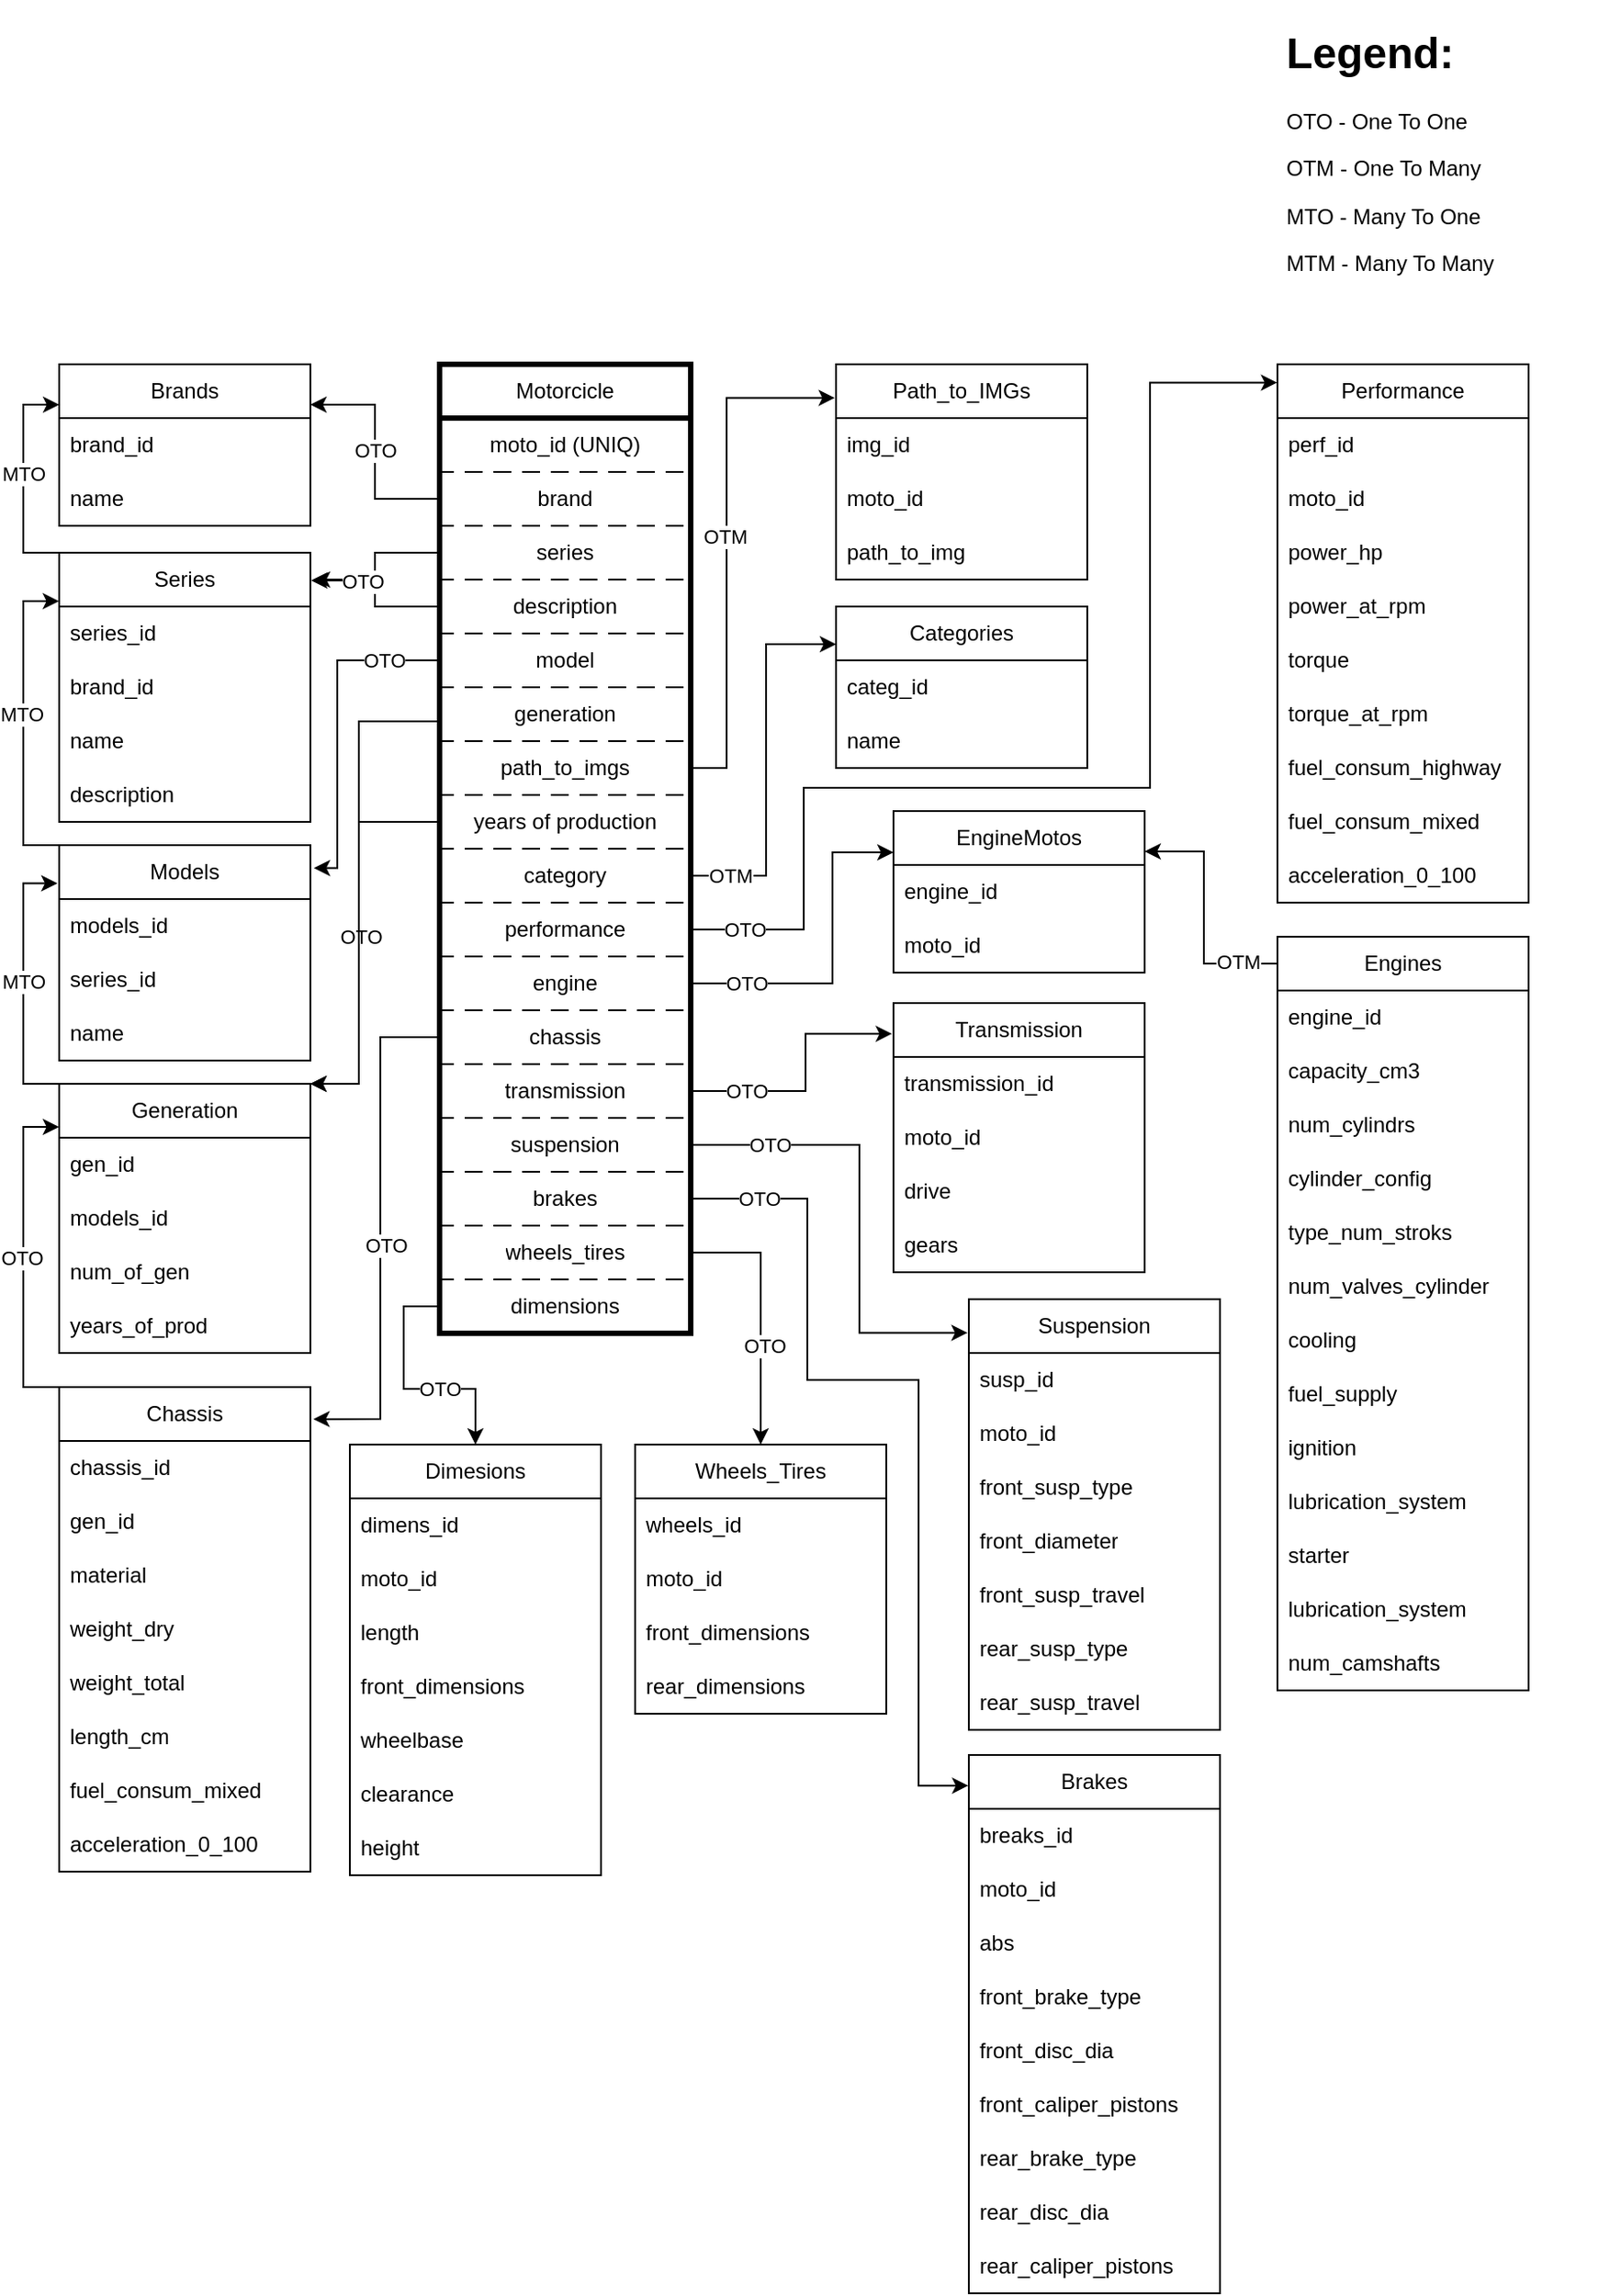 <mxfile version="20.8.16" type="device"><diagram name="Сторінка-1" id="stK1T8S-Yi8c0nFem9SY"><mxGraphModel dx="1768" dy="1429" grid="0" gridSize="10" guides="1" tooltips="1" connect="1" arrows="1" fold="1" page="0" pageScale="1" pageWidth="827" pageHeight="1169" math="0" shadow="0"><root><mxCell id="0"/><mxCell id="1" parent="0"/><mxCell id="Y1m1cYYluBP9jgXMrcEc-1" value="Motorcicle" style="swimlane;fontStyle=0;childLayout=stackLayout;horizontal=1;startSize=30;horizontalStack=0;resizeParent=1;resizeParentMax=0;resizeLast=0;collapsible=1;marginBottom=0;whiteSpace=wrap;html=1;shadow=0;labelBorderColor=none;fillColor=none;strokeWidth=3;" parent="1" vertex="1"><mxGeometry x="130" y="50" width="140" height="540" as="geometry"/></mxCell><mxCell id="Y1m1cYYluBP9jgXMrcEc-2" value="moto_id (UNIQ)" style="text;strokeColor=default;fillColor=none;align=center;verticalAlign=middle;spacingLeft=4;spacingRight=4;overflow=hidden;points=[[0,0.5],[1,0.5]];portConstraint=eastwest;rotatable=0;whiteSpace=wrap;html=1;labelBackgroundColor=none;labelBorderColor=none;dashed=1;dashPattern=8 8;" parent="Y1m1cYYluBP9jgXMrcEc-1" vertex="1"><mxGeometry y="30" width="140" height="30" as="geometry"/></mxCell><mxCell id="Y1m1cYYluBP9jgXMrcEc-3" value="brand" style="text;strokeColor=default;fillColor=none;align=center;verticalAlign=middle;spacingLeft=4;spacingRight=4;overflow=hidden;points=[[0,0.5],[1,0.5]];portConstraint=eastwest;rotatable=0;whiteSpace=wrap;html=1;labelBackgroundColor=none;labelBorderColor=none;dashed=1;dashPattern=8 8;" parent="Y1m1cYYluBP9jgXMrcEc-1" vertex="1"><mxGeometry y="60" width="140" height="30" as="geometry"/></mxCell><mxCell id="9L5Y6n7V4uIpA0bq1bcu-9" value="series" style="text;strokeColor=default;fillColor=none;align=center;verticalAlign=middle;spacingLeft=4;spacingRight=4;overflow=hidden;points=[[0,0.5],[1,0.5]];portConstraint=eastwest;rotatable=0;whiteSpace=wrap;html=1;labelBackgroundColor=none;labelBorderColor=none;dashed=1;dashPattern=8 8;" vertex="1" parent="Y1m1cYYluBP9jgXMrcEc-1"><mxGeometry y="90" width="140" height="30" as="geometry"/></mxCell><mxCell id="9L5Y6n7V4uIpA0bq1bcu-1" value="description" style="text;strokeColor=default;fillColor=none;align=center;verticalAlign=middle;spacingLeft=4;spacingRight=4;overflow=hidden;points=[[0,0.5],[1,0.5]];portConstraint=eastwest;rotatable=0;whiteSpace=wrap;html=1;labelBackgroundColor=none;labelBorderColor=none;dashed=1;dashPattern=8 8;" vertex="1" parent="Y1m1cYYluBP9jgXMrcEc-1"><mxGeometry y="120" width="140" height="30" as="geometry"/></mxCell><mxCell id="Y1m1cYYluBP9jgXMrcEc-8" value="model" style="text;strokeColor=default;fillColor=none;align=center;verticalAlign=middle;spacingLeft=4;spacingRight=4;overflow=hidden;points=[[0,0.5],[1,0.5]];portConstraint=eastwest;rotatable=0;whiteSpace=wrap;html=1;labelBackgroundColor=none;labelBorderColor=none;dashed=1;dashPattern=8 8;" parent="Y1m1cYYluBP9jgXMrcEc-1" vertex="1"><mxGeometry y="150" width="140" height="30" as="geometry"/></mxCell><mxCell id="Y1m1cYYluBP9jgXMrcEc-4" value="generation" style="text;strokeColor=default;fillColor=none;align=center;verticalAlign=middle;spacingLeft=4;spacingRight=4;overflow=hidden;points=[[0,0.5],[1,0.5]];portConstraint=eastwest;rotatable=0;whiteSpace=wrap;html=1;labelBackgroundColor=none;labelBorderColor=none;dashed=1;dashPattern=8 8;" parent="Y1m1cYYluBP9jgXMrcEc-1" vertex="1"><mxGeometry y="180" width="140" height="30" as="geometry"/></mxCell><mxCell id="9L5Y6n7V4uIpA0bq1bcu-8" value="path_to_imgs" style="text;strokeColor=default;fillColor=none;align=center;verticalAlign=middle;spacingLeft=4;spacingRight=4;overflow=hidden;points=[[0,0.5],[1,0.5]];portConstraint=eastwest;rotatable=0;whiteSpace=wrap;html=1;labelBackgroundColor=none;labelBorderColor=none;dashed=1;dashPattern=8 8;" vertex="1" parent="Y1m1cYYluBP9jgXMrcEc-1"><mxGeometry y="210" width="140" height="30" as="geometry"/></mxCell><mxCell id="Y1m1cYYluBP9jgXMrcEc-6" value="years of production" style="text;strokeColor=default;fillColor=none;align=center;verticalAlign=middle;spacingLeft=4;spacingRight=4;overflow=hidden;points=[[0,0.5],[1,0.5]];portConstraint=eastwest;rotatable=0;whiteSpace=wrap;html=1;labelBackgroundColor=none;labelBorderColor=none;dashed=1;dashPattern=8 8;" parent="Y1m1cYYluBP9jgXMrcEc-1" vertex="1"><mxGeometry y="240" width="140" height="30" as="geometry"/></mxCell><mxCell id="Y1m1cYYluBP9jgXMrcEc-7" value="category" style="text;strokeColor=default;fillColor=none;align=center;verticalAlign=middle;spacingLeft=4;spacingRight=4;overflow=hidden;points=[[0,0.5],[1,0.5]];portConstraint=eastwest;rotatable=0;whiteSpace=wrap;html=1;labelBackgroundColor=none;labelBorderColor=none;dashed=1;dashPattern=8 8;" parent="Y1m1cYYluBP9jgXMrcEc-1" vertex="1"><mxGeometry y="270" width="140" height="30" as="geometry"/></mxCell><mxCell id="9L5Y6n7V4uIpA0bq1bcu-6" value="performance" style="text;strokeColor=default;fillColor=none;align=center;verticalAlign=middle;spacingLeft=4;spacingRight=4;overflow=hidden;points=[[0,0.5],[1,0.5]];portConstraint=eastwest;rotatable=0;whiteSpace=wrap;html=1;labelBackgroundColor=none;labelBorderColor=none;dashed=1;dashPattern=8 8;" vertex="1" parent="Y1m1cYYluBP9jgXMrcEc-1"><mxGeometry y="300" width="140" height="30" as="geometry"/></mxCell><mxCell id="9L5Y6n7V4uIpA0bq1bcu-7" value="engine" style="text;strokeColor=default;fillColor=none;align=center;verticalAlign=middle;spacingLeft=4;spacingRight=4;overflow=hidden;points=[[0,0.5],[1,0.5]];portConstraint=eastwest;rotatable=0;whiteSpace=wrap;html=1;labelBackgroundColor=none;labelBorderColor=none;dashed=1;dashPattern=8 8;" vertex="1" parent="Y1m1cYYluBP9jgXMrcEc-1"><mxGeometry y="330" width="140" height="30" as="geometry"/></mxCell><mxCell id="9L5Y6n7V4uIpA0bq1bcu-5" value="chassis" style="text;strokeColor=default;fillColor=none;align=center;verticalAlign=middle;spacingLeft=4;spacingRight=4;overflow=hidden;points=[[0,0.5],[1,0.5]];portConstraint=eastwest;rotatable=0;whiteSpace=wrap;html=1;labelBackgroundColor=none;labelBorderColor=none;dashed=1;dashPattern=8 8;" vertex="1" parent="Y1m1cYYluBP9jgXMrcEc-1"><mxGeometry y="360" width="140" height="30" as="geometry"/></mxCell><mxCell id="9L5Y6n7V4uIpA0bq1bcu-4" value="transmission" style="text;strokeColor=default;fillColor=none;align=center;verticalAlign=middle;spacingLeft=4;spacingRight=4;overflow=hidden;points=[[0,0.5],[1,0.5]];portConstraint=eastwest;rotatable=0;whiteSpace=wrap;html=1;labelBackgroundColor=none;labelBorderColor=none;dashed=1;dashPattern=8 8;" vertex="1" parent="Y1m1cYYluBP9jgXMrcEc-1"><mxGeometry y="390" width="140" height="30" as="geometry"/></mxCell><mxCell id="9L5Y6n7V4uIpA0bq1bcu-10" value="suspension" style="text;strokeColor=default;fillColor=none;align=center;verticalAlign=middle;spacingLeft=4;spacingRight=4;overflow=hidden;points=[[0,0.5],[1,0.5]];portConstraint=eastwest;rotatable=0;whiteSpace=wrap;html=1;labelBackgroundColor=none;labelBorderColor=none;dashed=1;dashPattern=8 8;" vertex="1" parent="Y1m1cYYluBP9jgXMrcEc-1"><mxGeometry y="420" width="140" height="30" as="geometry"/></mxCell><mxCell id="9L5Y6n7V4uIpA0bq1bcu-2" value="brakes" style="text;strokeColor=default;fillColor=none;align=center;verticalAlign=middle;spacingLeft=4;spacingRight=4;overflow=hidden;points=[[0,0.5],[1,0.5]];portConstraint=eastwest;rotatable=0;whiteSpace=wrap;html=1;labelBackgroundColor=none;labelBorderColor=none;dashed=1;dashPattern=8 8;" vertex="1" parent="Y1m1cYYluBP9jgXMrcEc-1"><mxGeometry y="450" width="140" height="30" as="geometry"/></mxCell><mxCell id="9L5Y6n7V4uIpA0bq1bcu-3" value="wheels_tires" style="text;strokeColor=default;fillColor=none;align=center;verticalAlign=middle;spacingLeft=4;spacingRight=4;overflow=hidden;points=[[0,0.5],[1,0.5]];portConstraint=eastwest;rotatable=0;whiteSpace=wrap;html=1;labelBackgroundColor=none;labelBorderColor=none;dashed=1;dashPattern=8 8;" vertex="1" parent="Y1m1cYYluBP9jgXMrcEc-1"><mxGeometry y="480" width="140" height="30" as="geometry"/></mxCell><mxCell id="9L5Y6n7V4uIpA0bq1bcu-12" value="dimensions" style="text;strokeColor=default;fillColor=none;align=center;verticalAlign=middle;spacingLeft=4;spacingRight=4;overflow=hidden;points=[[0,0.5],[1,0.5]];portConstraint=eastwest;rotatable=0;whiteSpace=wrap;html=1;labelBackgroundColor=none;labelBorderColor=none;dashed=1;dashPattern=8 8;" vertex="1" parent="Y1m1cYYluBP9jgXMrcEc-1"><mxGeometry y="510" width="140" height="30" as="geometry"/></mxCell><mxCell id="9L5Y6n7V4uIpA0bq1bcu-13" value="Brands" style="swimlane;fontStyle=0;childLayout=stackLayout;horizontal=1;startSize=30;horizontalStack=0;resizeParent=1;resizeParentMax=0;resizeLast=0;collapsible=1;marginBottom=0;whiteSpace=wrap;html=1;shadow=0;labelBorderColor=none;fillColor=none;" vertex="1" parent="1"><mxGeometry x="-82" y="50" width="140" height="90" as="geometry"/></mxCell><mxCell id="9L5Y6n7V4uIpA0bq1bcu-14" value="brand_id" style="text;strokeColor=none;fillColor=none;align=left;verticalAlign=middle;spacingLeft=4;spacingRight=4;overflow=hidden;points=[[0,0.5],[1,0.5]];portConstraint=eastwest;rotatable=0;whiteSpace=wrap;html=1;" vertex="1" parent="9L5Y6n7V4uIpA0bq1bcu-13"><mxGeometry y="30" width="140" height="30" as="geometry"/></mxCell><mxCell id="9L5Y6n7V4uIpA0bq1bcu-15" value="name" style="text;strokeColor=none;fillColor=none;align=left;verticalAlign=middle;spacingLeft=4;spacingRight=4;overflow=hidden;points=[[0,0.5],[1,0.5]];portConstraint=eastwest;rotatable=0;whiteSpace=wrap;html=1;" vertex="1" parent="9L5Y6n7V4uIpA0bq1bcu-13"><mxGeometry y="60" width="140" height="30" as="geometry"/></mxCell><mxCell id="9L5Y6n7V4uIpA0bq1bcu-57" style="edgeStyle=orthogonalEdgeStyle;rounded=0;orthogonalLoop=1;jettySize=auto;html=1;entryX=0;entryY=0.25;entryDx=0;entryDy=0;exitX=0;exitY=0;exitDx=0;exitDy=0;" edge="1" parent="1" source="9L5Y6n7V4uIpA0bq1bcu-18" target="9L5Y6n7V4uIpA0bq1bcu-13"><mxGeometry relative="1" as="geometry"><Array as="points"><mxPoint x="-102" y="155"/><mxPoint x="-102" y="73"/></Array></mxGeometry></mxCell><mxCell id="9L5Y6n7V4uIpA0bq1bcu-122" value="MTO" style="edgeLabel;html=1;align=center;verticalAlign=middle;resizable=0;points=[];" vertex="1" connectable="0" parent="9L5Y6n7V4uIpA0bq1bcu-57"><mxGeometry x="-0.173" relative="1" as="geometry"><mxPoint y="-14" as="offset"/></mxGeometry></mxCell><mxCell id="9L5Y6n7V4uIpA0bq1bcu-18" value="Series" style="swimlane;fontStyle=0;childLayout=stackLayout;horizontal=1;startSize=30;horizontalStack=0;resizeParent=1;resizeParentMax=0;resizeLast=0;collapsible=1;marginBottom=0;whiteSpace=wrap;html=1;shadow=0;labelBorderColor=none;fillColor=none;" vertex="1" parent="1"><mxGeometry x="-82" y="155" width="140" height="150" as="geometry"/></mxCell><mxCell id="9L5Y6n7V4uIpA0bq1bcu-19" value="series_id" style="text;strokeColor=none;fillColor=none;align=left;verticalAlign=middle;spacingLeft=4;spacingRight=4;overflow=hidden;points=[[0,0.5],[1,0.5]];portConstraint=eastwest;rotatable=0;whiteSpace=wrap;html=1;" vertex="1" parent="9L5Y6n7V4uIpA0bq1bcu-18"><mxGeometry y="30" width="140" height="30" as="geometry"/></mxCell><mxCell id="9L5Y6n7V4uIpA0bq1bcu-21" value="brand_id" style="text;strokeColor=none;fillColor=none;align=left;verticalAlign=middle;spacingLeft=4;spacingRight=4;overflow=hidden;points=[[0,0.5],[1,0.5]];portConstraint=eastwest;rotatable=0;whiteSpace=wrap;html=1;" vertex="1" parent="9L5Y6n7V4uIpA0bq1bcu-18"><mxGeometry y="60" width="140" height="30" as="geometry"/></mxCell><mxCell id="9L5Y6n7V4uIpA0bq1bcu-20" value="name" style="text;strokeColor=none;fillColor=none;align=left;verticalAlign=middle;spacingLeft=4;spacingRight=4;overflow=hidden;points=[[0,0.5],[1,0.5]];portConstraint=eastwest;rotatable=0;whiteSpace=wrap;html=1;" vertex="1" parent="9L5Y6n7V4uIpA0bq1bcu-18"><mxGeometry y="90" width="140" height="30" as="geometry"/></mxCell><mxCell id="9L5Y6n7V4uIpA0bq1bcu-64" value="description" style="text;strokeColor=none;fillColor=none;align=left;verticalAlign=middle;spacingLeft=4;spacingRight=4;overflow=hidden;points=[[0,0.5],[1,0.5]];portConstraint=eastwest;rotatable=0;whiteSpace=wrap;html=1;" vertex="1" parent="9L5Y6n7V4uIpA0bq1bcu-18"><mxGeometry y="120" width="140" height="30" as="geometry"/></mxCell><mxCell id="9L5Y6n7V4uIpA0bq1bcu-59" style="edgeStyle=orthogonalEdgeStyle;rounded=0;orthogonalLoop=1;jettySize=auto;html=1;entryX=-0.001;entryY=0.18;entryDx=0;entryDy=0;entryPerimeter=0;" edge="1" parent="1" target="9L5Y6n7V4uIpA0bq1bcu-18"><mxGeometry relative="1" as="geometry"><mxPoint x="-82" y="318" as="sourcePoint"/><Array as="points"><mxPoint x="-102" y="318"/><mxPoint x="-102" y="182"/></Array></mxGeometry></mxCell><mxCell id="9L5Y6n7V4uIpA0bq1bcu-123" value="MTO" style="edgeLabel;html=1;align=center;verticalAlign=middle;resizable=0;points=[];" vertex="1" connectable="0" parent="9L5Y6n7V4uIpA0bq1bcu-59"><mxGeometry x="0.245" relative="1" as="geometry"><mxPoint x="-1" y="16" as="offset"/></mxGeometry></mxCell><mxCell id="9L5Y6n7V4uIpA0bq1bcu-22" value="Models" style="swimlane;fontStyle=0;childLayout=stackLayout;horizontal=1;startSize=30;horizontalStack=0;resizeParent=1;resizeParentMax=0;resizeLast=0;collapsible=1;marginBottom=0;whiteSpace=wrap;html=1;shadow=0;labelBorderColor=none;fillColor=none;" vertex="1" parent="1"><mxGeometry x="-82" y="318" width="140" height="120" as="geometry"/></mxCell><mxCell id="9L5Y6n7V4uIpA0bq1bcu-23" value="models_id" style="text;strokeColor=none;fillColor=none;align=left;verticalAlign=middle;spacingLeft=4;spacingRight=4;overflow=hidden;points=[[0,0.5],[1,0.5]];portConstraint=eastwest;rotatable=0;whiteSpace=wrap;html=1;" vertex="1" parent="9L5Y6n7V4uIpA0bq1bcu-22"><mxGeometry y="30" width="140" height="30" as="geometry"/></mxCell><mxCell id="9L5Y6n7V4uIpA0bq1bcu-24" value="series_id" style="text;strokeColor=none;fillColor=none;align=left;verticalAlign=middle;spacingLeft=4;spacingRight=4;overflow=hidden;points=[[0,0.5],[1,0.5]];portConstraint=eastwest;rotatable=0;whiteSpace=wrap;html=1;" vertex="1" parent="9L5Y6n7V4uIpA0bq1bcu-22"><mxGeometry y="60" width="140" height="30" as="geometry"/></mxCell><mxCell id="9L5Y6n7V4uIpA0bq1bcu-25" value="name" style="text;strokeColor=none;fillColor=none;align=left;verticalAlign=middle;spacingLeft=4;spacingRight=4;overflow=hidden;points=[[0,0.5],[1,0.5]];portConstraint=eastwest;rotatable=0;whiteSpace=wrap;html=1;" vertex="1" parent="9L5Y6n7V4uIpA0bq1bcu-22"><mxGeometry y="90" width="140" height="30" as="geometry"/></mxCell><mxCell id="9L5Y6n7V4uIpA0bq1bcu-60" style="edgeStyle=orthogonalEdgeStyle;rounded=0;orthogonalLoop=1;jettySize=auto;html=1;entryX=-0.007;entryY=0.177;entryDx=0;entryDy=0;entryPerimeter=0;exitX=0;exitY=0;exitDx=0;exitDy=0;" edge="1" parent="1" source="9L5Y6n7V4uIpA0bq1bcu-28" target="9L5Y6n7V4uIpA0bq1bcu-22"><mxGeometry relative="1" as="geometry"><Array as="points"><mxPoint x="-102" y="451"/><mxPoint x="-102" y="339"/></Array></mxGeometry></mxCell><mxCell id="9L5Y6n7V4uIpA0bq1bcu-124" value="MTO" style="edgeLabel;html=1;align=center;verticalAlign=middle;resizable=0;points=[];" vertex="1" connectable="0" parent="9L5Y6n7V4uIpA0bq1bcu-60"><mxGeometry x="0.023" relative="1" as="geometry"><mxPoint as="offset"/></mxGeometry></mxCell><mxCell id="9L5Y6n7V4uIpA0bq1bcu-28" value="Generation" style="swimlane;fontStyle=0;childLayout=stackLayout;horizontal=1;startSize=30;horizontalStack=0;resizeParent=1;resizeParentMax=0;resizeLast=0;collapsible=1;marginBottom=0;whiteSpace=wrap;html=1;shadow=0;labelBorderColor=none;fillColor=none;" vertex="1" parent="1"><mxGeometry x="-82" y="451" width="140" height="150" as="geometry"/></mxCell><mxCell id="9L5Y6n7V4uIpA0bq1bcu-30" value="gen_id" style="text;strokeColor=none;fillColor=none;align=left;verticalAlign=middle;spacingLeft=4;spacingRight=4;overflow=hidden;points=[[0,0.5],[1,0.5]];portConstraint=eastwest;rotatable=0;whiteSpace=wrap;html=1;" vertex="1" parent="9L5Y6n7V4uIpA0bq1bcu-28"><mxGeometry y="30" width="140" height="30" as="geometry"/></mxCell><mxCell id="9L5Y6n7V4uIpA0bq1bcu-29" value="models_id" style="text;strokeColor=none;fillColor=none;align=left;verticalAlign=middle;spacingLeft=4;spacingRight=4;overflow=hidden;points=[[0,0.5],[1,0.5]];portConstraint=eastwest;rotatable=0;whiteSpace=wrap;html=1;" vertex="1" parent="9L5Y6n7V4uIpA0bq1bcu-28"><mxGeometry y="60" width="140" height="30" as="geometry"/></mxCell><mxCell id="9L5Y6n7V4uIpA0bq1bcu-31" value="num_of_gen" style="text;strokeColor=none;fillColor=none;align=left;verticalAlign=middle;spacingLeft=4;spacingRight=4;overflow=hidden;points=[[0,0.5],[1,0.5]];portConstraint=eastwest;rotatable=0;whiteSpace=wrap;html=1;" vertex="1" parent="9L5Y6n7V4uIpA0bq1bcu-28"><mxGeometry y="90" width="140" height="30" as="geometry"/></mxCell><mxCell id="9L5Y6n7V4uIpA0bq1bcu-181" value="years_of_prod" style="text;strokeColor=none;fillColor=none;align=left;verticalAlign=middle;spacingLeft=4;spacingRight=4;overflow=hidden;points=[[0,0.5],[1,0.5]];portConstraint=eastwest;rotatable=0;whiteSpace=wrap;html=1;labelBackgroundColor=none;labelBorderColor=none;dashed=1;dashPattern=8 8;" vertex="1" parent="9L5Y6n7V4uIpA0bq1bcu-28"><mxGeometry y="120" width="140" height="30" as="geometry"/></mxCell><mxCell id="9L5Y6n7V4uIpA0bq1bcu-32" value="Path_to_IMGs" style="swimlane;fontStyle=0;childLayout=stackLayout;horizontal=1;startSize=30;horizontalStack=0;resizeParent=1;resizeParentMax=0;resizeLast=0;collapsible=1;marginBottom=0;whiteSpace=wrap;html=1;shadow=0;labelBorderColor=none;fillColor=none;" vertex="1" parent="1"><mxGeometry x="351" y="50" width="140" height="120" as="geometry"/></mxCell><mxCell id="9L5Y6n7V4uIpA0bq1bcu-33" value="img_id" style="text;strokeColor=none;fillColor=none;align=left;verticalAlign=middle;spacingLeft=4;spacingRight=4;overflow=hidden;points=[[0,0.5],[1,0.5]];portConstraint=eastwest;rotatable=0;whiteSpace=wrap;html=1;" vertex="1" parent="9L5Y6n7V4uIpA0bq1bcu-32"><mxGeometry y="30" width="140" height="30" as="geometry"/></mxCell><mxCell id="9L5Y6n7V4uIpA0bq1bcu-34" value="moto_id" style="text;strokeColor=none;fillColor=none;align=left;verticalAlign=middle;spacingLeft=4;spacingRight=4;overflow=hidden;points=[[0,0.5],[1,0.5]];portConstraint=eastwest;rotatable=0;whiteSpace=wrap;html=1;" vertex="1" parent="9L5Y6n7V4uIpA0bq1bcu-32"><mxGeometry y="60" width="140" height="30" as="geometry"/></mxCell><mxCell id="9L5Y6n7V4uIpA0bq1bcu-35" value="path_to_img" style="text;strokeColor=none;fillColor=none;align=left;verticalAlign=middle;spacingLeft=4;spacingRight=4;overflow=hidden;points=[[0,0.5],[1,0.5]];portConstraint=eastwest;rotatable=0;whiteSpace=wrap;html=1;" vertex="1" parent="9L5Y6n7V4uIpA0bq1bcu-32"><mxGeometry y="90" width="140" height="30" as="geometry"/></mxCell><mxCell id="9L5Y6n7V4uIpA0bq1bcu-40" value="Categories" style="swimlane;fontStyle=0;childLayout=stackLayout;horizontal=1;startSize=30;horizontalStack=0;resizeParent=1;resizeParentMax=0;resizeLast=0;collapsible=1;marginBottom=0;whiteSpace=wrap;html=1;shadow=0;labelBorderColor=none;fillColor=none;" vertex="1" parent="1"><mxGeometry x="351" y="185" width="140" height="90" as="geometry"/></mxCell><mxCell id="9L5Y6n7V4uIpA0bq1bcu-41" value="categ_id" style="text;strokeColor=none;fillColor=none;align=left;verticalAlign=middle;spacingLeft=4;spacingRight=4;overflow=hidden;points=[[0,0.5],[1,0.5]];portConstraint=eastwest;rotatable=0;whiteSpace=wrap;html=1;" vertex="1" parent="9L5Y6n7V4uIpA0bq1bcu-40"><mxGeometry y="30" width="140" height="30" as="geometry"/></mxCell><mxCell id="9L5Y6n7V4uIpA0bq1bcu-42" value="name" style="text;strokeColor=none;fillColor=none;align=left;verticalAlign=middle;spacingLeft=4;spacingRight=4;overflow=hidden;points=[[0,0.5],[1,0.5]];portConstraint=eastwest;rotatable=0;whiteSpace=wrap;html=1;" vertex="1" parent="9L5Y6n7V4uIpA0bq1bcu-40"><mxGeometry y="60" width="140" height="30" as="geometry"/></mxCell><mxCell id="9L5Y6n7V4uIpA0bq1bcu-44" value="Performance" style="swimlane;fontStyle=0;childLayout=stackLayout;horizontal=1;startSize=30;horizontalStack=0;resizeParent=1;resizeParentMax=0;resizeLast=0;collapsible=1;marginBottom=0;whiteSpace=wrap;html=1;shadow=0;labelBorderColor=none;fillColor=none;" vertex="1" parent="1"><mxGeometry x="597" y="50" width="140" height="300" as="geometry"/></mxCell><mxCell id="9L5Y6n7V4uIpA0bq1bcu-108" value="perf_id" style="text;strokeColor=none;fillColor=none;align=left;verticalAlign=middle;spacingLeft=4;spacingRight=4;overflow=hidden;points=[[0,0.5],[1,0.5]];portConstraint=eastwest;rotatable=0;whiteSpace=wrap;html=1;" vertex="1" parent="9L5Y6n7V4uIpA0bq1bcu-44"><mxGeometry y="30" width="140" height="30" as="geometry"/></mxCell><mxCell id="9L5Y6n7V4uIpA0bq1bcu-45" value="moto_id" style="text;strokeColor=none;fillColor=none;align=left;verticalAlign=middle;spacingLeft=4;spacingRight=4;overflow=hidden;points=[[0,0.5],[1,0.5]];portConstraint=eastwest;rotatable=0;whiteSpace=wrap;html=1;" vertex="1" parent="9L5Y6n7V4uIpA0bq1bcu-44"><mxGeometry y="60" width="140" height="30" as="geometry"/></mxCell><mxCell id="9L5Y6n7V4uIpA0bq1bcu-46" value="power_hp" style="text;strokeColor=none;fillColor=none;align=left;verticalAlign=middle;spacingLeft=4;spacingRight=4;overflow=hidden;points=[[0,0.5],[1,0.5]];portConstraint=eastwest;rotatable=0;whiteSpace=wrap;html=1;" vertex="1" parent="9L5Y6n7V4uIpA0bq1bcu-44"><mxGeometry y="90" width="140" height="30" as="geometry"/></mxCell><mxCell id="9L5Y6n7V4uIpA0bq1bcu-47" value="power_at_rpm" style="text;strokeColor=none;fillColor=none;align=left;verticalAlign=middle;spacingLeft=4;spacingRight=4;overflow=hidden;points=[[0,0.5],[1,0.5]];portConstraint=eastwest;rotatable=0;whiteSpace=wrap;html=1;" vertex="1" parent="9L5Y6n7V4uIpA0bq1bcu-44"><mxGeometry y="120" width="140" height="30" as="geometry"/></mxCell><mxCell id="9L5Y6n7V4uIpA0bq1bcu-49" value="torque" style="text;strokeColor=none;fillColor=none;align=left;verticalAlign=middle;spacingLeft=4;spacingRight=4;overflow=hidden;points=[[0,0.5],[1,0.5]];portConstraint=eastwest;rotatable=0;whiteSpace=wrap;html=1;" vertex="1" parent="9L5Y6n7V4uIpA0bq1bcu-44"><mxGeometry y="150" width="140" height="30" as="geometry"/></mxCell><mxCell id="9L5Y6n7V4uIpA0bq1bcu-50" value="torque_at_rpm" style="text;strokeColor=none;fillColor=none;align=left;verticalAlign=middle;spacingLeft=4;spacingRight=4;overflow=hidden;points=[[0,0.5],[1,0.5]];portConstraint=eastwest;rotatable=0;whiteSpace=wrap;html=1;" vertex="1" parent="9L5Y6n7V4uIpA0bq1bcu-44"><mxGeometry y="180" width="140" height="30" as="geometry"/></mxCell><mxCell id="9L5Y6n7V4uIpA0bq1bcu-51" value="fuel_consum_highway" style="text;strokeColor=none;fillColor=none;align=left;verticalAlign=middle;spacingLeft=4;spacingRight=4;overflow=hidden;points=[[0,0.5],[1,0.5]];portConstraint=eastwest;rotatable=0;whiteSpace=wrap;html=1;" vertex="1" parent="9L5Y6n7V4uIpA0bq1bcu-44"><mxGeometry y="210" width="140" height="30" as="geometry"/></mxCell><mxCell id="9L5Y6n7V4uIpA0bq1bcu-52" value="fuel_consum_mixed" style="text;strokeColor=none;fillColor=none;align=left;verticalAlign=middle;spacingLeft=4;spacingRight=4;overflow=hidden;points=[[0,0.5],[1,0.5]];portConstraint=eastwest;rotatable=0;whiteSpace=wrap;html=1;" vertex="1" parent="9L5Y6n7V4uIpA0bq1bcu-44"><mxGeometry y="240" width="140" height="30" as="geometry"/></mxCell><mxCell id="9L5Y6n7V4uIpA0bq1bcu-54" value="acceleration_0_100" style="text;strokeColor=none;fillColor=none;align=left;verticalAlign=middle;spacingLeft=4;spacingRight=4;overflow=hidden;points=[[0,0.5],[1,0.5]];portConstraint=eastwest;rotatable=0;whiteSpace=wrap;html=1;" vertex="1" parent="9L5Y6n7V4uIpA0bq1bcu-44"><mxGeometry y="270" width="140" height="30" as="geometry"/></mxCell><mxCell id="9L5Y6n7V4uIpA0bq1bcu-114" style="edgeStyle=orthogonalEdgeStyle;rounded=0;orthogonalLoop=1;jettySize=auto;html=1;entryX=1;entryY=0.25;entryDx=0;entryDy=0;" edge="1" parent="1" source="9L5Y6n7V4uIpA0bq1bcu-65" target="9L5Y6n7V4uIpA0bq1bcu-109"><mxGeometry relative="1" as="geometry"><Array as="points"><mxPoint x="556" y="384"/><mxPoint x="556" y="322"/></Array></mxGeometry></mxCell><mxCell id="9L5Y6n7V4uIpA0bq1bcu-115" value="OTM" style="edgeLabel;html=1;align=center;verticalAlign=middle;resizable=0;points=[];" vertex="1" connectable="0" parent="9L5Y6n7V4uIpA0bq1bcu-114"><mxGeometry x="0.188" y="3" relative="1" as="geometry"><mxPoint x="22" y="39" as="offset"/></mxGeometry></mxCell><mxCell id="9L5Y6n7V4uIpA0bq1bcu-65" value="Engines" style="swimlane;fontStyle=0;childLayout=stackLayout;horizontal=1;startSize=30;horizontalStack=0;resizeParent=1;resizeParentMax=0;resizeLast=0;collapsible=1;marginBottom=0;whiteSpace=wrap;html=1;shadow=0;labelBorderColor=none;fillColor=none;" vertex="1" parent="1"><mxGeometry x="597" y="369" width="140" height="420" as="geometry"/></mxCell><mxCell id="9L5Y6n7V4uIpA0bq1bcu-67" value="engine_id" style="text;strokeColor=none;fillColor=none;align=left;verticalAlign=middle;spacingLeft=4;spacingRight=4;overflow=hidden;points=[[0,0.5],[1,0.5]];portConstraint=eastwest;rotatable=0;whiteSpace=wrap;html=1;" vertex="1" parent="9L5Y6n7V4uIpA0bq1bcu-65"><mxGeometry y="30" width="140" height="30" as="geometry"/></mxCell><mxCell id="9L5Y6n7V4uIpA0bq1bcu-68" value="capacity_cm3" style="text;strokeColor=none;fillColor=none;align=left;verticalAlign=middle;spacingLeft=4;spacingRight=4;overflow=hidden;points=[[0,0.5],[1,0.5]];portConstraint=eastwest;rotatable=0;whiteSpace=wrap;html=1;" vertex="1" parent="9L5Y6n7V4uIpA0bq1bcu-65"><mxGeometry y="60" width="140" height="30" as="geometry"/></mxCell><mxCell id="9L5Y6n7V4uIpA0bq1bcu-69" value="num_cylindrs" style="text;strokeColor=none;fillColor=none;align=left;verticalAlign=middle;spacingLeft=4;spacingRight=4;overflow=hidden;points=[[0,0.5],[1,0.5]];portConstraint=eastwest;rotatable=0;whiteSpace=wrap;html=1;" vertex="1" parent="9L5Y6n7V4uIpA0bq1bcu-65"><mxGeometry y="90" width="140" height="30" as="geometry"/></mxCell><mxCell id="9L5Y6n7V4uIpA0bq1bcu-76" value="cylinder_config" style="text;strokeColor=none;fillColor=none;align=left;verticalAlign=middle;spacingLeft=4;spacingRight=4;overflow=hidden;points=[[0,0.5],[1,0.5]];portConstraint=eastwest;rotatable=0;whiteSpace=wrap;html=1;" vertex="1" parent="9L5Y6n7V4uIpA0bq1bcu-65"><mxGeometry y="120" width="140" height="30" as="geometry"/></mxCell><mxCell id="9L5Y6n7V4uIpA0bq1bcu-70" value="type_num_stroks" style="text;strokeColor=none;fillColor=none;align=left;verticalAlign=middle;spacingLeft=4;spacingRight=4;overflow=hidden;points=[[0,0.5],[1,0.5]];portConstraint=eastwest;rotatable=0;whiteSpace=wrap;html=1;" vertex="1" parent="9L5Y6n7V4uIpA0bq1bcu-65"><mxGeometry y="150" width="140" height="30" as="geometry"/></mxCell><mxCell id="9L5Y6n7V4uIpA0bq1bcu-71" value="num_valves_cylinder" style="text;strokeColor=none;fillColor=none;align=left;verticalAlign=middle;spacingLeft=4;spacingRight=4;overflow=hidden;points=[[0,0.5],[1,0.5]];portConstraint=eastwest;rotatable=0;whiteSpace=wrap;html=1;" vertex="1" parent="9L5Y6n7V4uIpA0bq1bcu-65"><mxGeometry y="180" width="140" height="30" as="geometry"/></mxCell><mxCell id="9L5Y6n7V4uIpA0bq1bcu-72" value="cooling" style="text;strokeColor=none;fillColor=none;align=left;verticalAlign=middle;spacingLeft=4;spacingRight=4;overflow=hidden;points=[[0,0.5],[1,0.5]];portConstraint=eastwest;rotatable=0;whiteSpace=wrap;html=1;" vertex="1" parent="9L5Y6n7V4uIpA0bq1bcu-65"><mxGeometry y="210" width="140" height="30" as="geometry"/></mxCell><mxCell id="9L5Y6n7V4uIpA0bq1bcu-73" value="fuel_supply" style="text;strokeColor=none;fillColor=none;align=left;verticalAlign=middle;spacingLeft=4;spacingRight=4;overflow=hidden;points=[[0,0.5],[1,0.5]];portConstraint=eastwest;rotatable=0;whiteSpace=wrap;html=1;" vertex="1" parent="9L5Y6n7V4uIpA0bq1bcu-65"><mxGeometry y="240" width="140" height="30" as="geometry"/></mxCell><mxCell id="9L5Y6n7V4uIpA0bq1bcu-75" value="ignition" style="text;strokeColor=none;fillColor=none;align=left;verticalAlign=middle;spacingLeft=4;spacingRight=4;overflow=hidden;points=[[0,0.5],[1,0.5]];portConstraint=eastwest;rotatable=0;whiteSpace=wrap;html=1;" vertex="1" parent="9L5Y6n7V4uIpA0bq1bcu-65"><mxGeometry y="270" width="140" height="30" as="geometry"/></mxCell><mxCell id="9L5Y6n7V4uIpA0bq1bcu-74" value="lubrication_system" style="text;strokeColor=none;fillColor=none;align=left;verticalAlign=middle;spacingLeft=4;spacingRight=4;overflow=hidden;points=[[0,0.5],[1,0.5]];portConstraint=eastwest;rotatable=0;whiteSpace=wrap;html=1;" vertex="1" parent="9L5Y6n7V4uIpA0bq1bcu-65"><mxGeometry y="300" width="140" height="30" as="geometry"/></mxCell><mxCell id="9L5Y6n7V4uIpA0bq1bcu-78" value="starter" style="text;strokeColor=none;fillColor=none;align=left;verticalAlign=middle;spacingLeft=4;spacingRight=4;overflow=hidden;points=[[0,0.5],[1,0.5]];portConstraint=eastwest;rotatable=0;whiteSpace=wrap;html=1;" vertex="1" parent="9L5Y6n7V4uIpA0bq1bcu-65"><mxGeometry y="330" width="140" height="30" as="geometry"/></mxCell><mxCell id="9L5Y6n7V4uIpA0bq1bcu-77" value="lubrication_system" style="text;strokeColor=none;fillColor=none;align=left;verticalAlign=middle;spacingLeft=4;spacingRight=4;overflow=hidden;points=[[0,0.5],[1,0.5]];portConstraint=eastwest;rotatable=0;whiteSpace=wrap;html=1;" vertex="1" parent="9L5Y6n7V4uIpA0bq1bcu-65"><mxGeometry y="360" width="140" height="30" as="geometry"/></mxCell><mxCell id="9L5Y6n7V4uIpA0bq1bcu-79" value="num_camshafts" style="text;strokeColor=none;fillColor=none;align=left;verticalAlign=middle;spacingLeft=4;spacingRight=4;overflow=hidden;points=[[0,0.5],[1,0.5]];portConstraint=eastwest;rotatable=0;whiteSpace=wrap;html=1;" vertex="1" parent="9L5Y6n7V4uIpA0bq1bcu-65"><mxGeometry y="390" width="140" height="30" as="geometry"/></mxCell><mxCell id="9L5Y6n7V4uIpA0bq1bcu-80" style="edgeStyle=orthogonalEdgeStyle;rounded=0;orthogonalLoop=1;jettySize=auto;html=1;" edge="1" parent="1" source="Y1m1cYYluBP9jgXMrcEc-7"><mxGeometry relative="1" as="geometry"><mxPoint x="351" y="206" as="targetPoint"/><Array as="points"><mxPoint x="312" y="335"/><mxPoint x="312" y="206"/></Array></mxGeometry></mxCell><mxCell id="9L5Y6n7V4uIpA0bq1bcu-127" value="OTM" style="edgeLabel;html=1;align=center;verticalAlign=middle;resizable=0;points=[];" vertex="1" connectable="0" parent="9L5Y6n7V4uIpA0bq1bcu-80"><mxGeometry x="-0.83" y="-3" relative="1" as="geometry"><mxPoint x="4" y="-3" as="offset"/></mxGeometry></mxCell><mxCell id="9L5Y6n7V4uIpA0bq1bcu-81" style="edgeStyle=orthogonalEdgeStyle;rounded=0;orthogonalLoop=1;jettySize=auto;html=1;entryX=-0.005;entryY=0.156;entryDx=0;entryDy=0;entryPerimeter=0;" edge="1" parent="1" source="9L5Y6n7V4uIpA0bq1bcu-8" target="9L5Y6n7V4uIpA0bq1bcu-32"><mxGeometry relative="1" as="geometry"><Array as="points"><mxPoint x="290" y="275"/><mxPoint x="290" y="69"/></Array></mxGeometry></mxCell><mxCell id="9L5Y6n7V4uIpA0bq1bcu-126" value="OTM" style="edgeLabel;html=1;align=center;verticalAlign=middle;resizable=0;points=[];" vertex="1" connectable="0" parent="9L5Y6n7V4uIpA0bq1bcu-81"><mxGeometry x="0.039" y="1" relative="1" as="geometry"><mxPoint as="offset"/></mxGeometry></mxCell><mxCell id="9L5Y6n7V4uIpA0bq1bcu-82" style="edgeStyle=orthogonalEdgeStyle;rounded=0;orthogonalLoop=1;jettySize=auto;html=1;entryX=1;entryY=0.25;entryDx=0;entryDy=0;" edge="1" parent="1" source="Y1m1cYYluBP9jgXMrcEc-3" target="9L5Y6n7V4uIpA0bq1bcu-13"><mxGeometry relative="1" as="geometry"/></mxCell><mxCell id="9L5Y6n7V4uIpA0bq1bcu-128" value="OTO" style="edgeLabel;html=1;align=center;verticalAlign=middle;resizable=0;points=[];" vertex="1" connectable="0" parent="9L5Y6n7V4uIpA0bq1bcu-82"><mxGeometry x="0.011" relative="1" as="geometry"><mxPoint as="offset"/></mxGeometry></mxCell><mxCell id="9L5Y6n7V4uIpA0bq1bcu-83" style="edgeStyle=orthogonalEdgeStyle;rounded=0;orthogonalLoop=1;jettySize=auto;html=1;entryX=1.014;entryY=0.105;entryDx=0;entryDy=0;entryPerimeter=0;exitX=0;exitY=0.5;exitDx=0;exitDy=0;" edge="1" parent="1" source="9L5Y6n7V4uIpA0bq1bcu-9" target="9L5Y6n7V4uIpA0bq1bcu-18"><mxGeometry relative="1" as="geometry"><Array as="points"><mxPoint x="94" y="155"/><mxPoint x="94" y="170"/><mxPoint x="60" y="170"/></Array></mxGeometry></mxCell><mxCell id="9L5Y6n7V4uIpA0bq1bcu-84" style="edgeStyle=orthogonalEdgeStyle;rounded=0;orthogonalLoop=1;jettySize=auto;html=1;entryX=1.014;entryY=0.106;entryDx=0;entryDy=0;entryPerimeter=0;" edge="1" parent="1" source="Y1m1cYYluBP9jgXMrcEc-8" target="9L5Y6n7V4uIpA0bq1bcu-22"><mxGeometry relative="1" as="geometry"><Array as="points"><mxPoint x="73" y="215"/><mxPoint x="73" y="331"/></Array></mxGeometry></mxCell><mxCell id="9L5Y6n7V4uIpA0bq1bcu-130" value="OTO" style="edgeLabel;html=1;align=center;verticalAlign=middle;resizable=0;points=[];" vertex="1" connectable="0" parent="9L5Y6n7V4uIpA0bq1bcu-84"><mxGeometry x="-0.671" y="2" relative="1" as="geometry"><mxPoint x="-1" y="-2" as="offset"/></mxGeometry></mxCell><mxCell id="9L5Y6n7V4uIpA0bq1bcu-85" style="edgeStyle=orthogonalEdgeStyle;rounded=0;orthogonalLoop=1;jettySize=auto;html=1;entryX=1;entryY=0;entryDx=0;entryDy=0;" edge="1" parent="1" source="Y1m1cYYluBP9jgXMrcEc-4" target="9L5Y6n7V4uIpA0bq1bcu-28"><mxGeometry relative="1" as="geometry"><Array as="points"><mxPoint x="85" y="249"/><mxPoint x="85" y="451"/></Array></mxGeometry></mxCell><mxCell id="9L5Y6n7V4uIpA0bq1bcu-131" value="OTO" style="edgeLabel;html=1;align=center;verticalAlign=middle;resizable=0;points=[];" vertex="1" connectable="0" parent="9L5Y6n7V4uIpA0bq1bcu-85"><mxGeometry x="-0.839" y="1" relative="1" as="geometry"><mxPoint x="-22" y="119" as="offset"/></mxGeometry></mxCell><mxCell id="9L5Y6n7V4uIpA0bq1bcu-87" style="edgeStyle=orthogonalEdgeStyle;rounded=0;orthogonalLoop=1;jettySize=auto;html=1;entryX=1.003;entryY=0.103;entryDx=0;entryDy=0;entryPerimeter=0;" edge="1" parent="1" source="9L5Y6n7V4uIpA0bq1bcu-1" target="9L5Y6n7V4uIpA0bq1bcu-18"><mxGeometry relative="1" as="geometry"><Array as="points"><mxPoint x="94" y="185"/><mxPoint x="94" y="170"/></Array></mxGeometry></mxCell><mxCell id="9L5Y6n7V4uIpA0bq1bcu-129" value="OTO" style="edgeLabel;html=1;align=center;verticalAlign=middle;resizable=0;points=[];" vertex="1" connectable="0" parent="9L5Y6n7V4uIpA0bq1bcu-87"><mxGeometry x="0.438" y="2" relative="1" as="geometry"><mxPoint x="4" y="-2" as="offset"/></mxGeometry></mxCell><mxCell id="9L5Y6n7V4uIpA0bq1bcu-88" style="edgeStyle=orthogonalEdgeStyle;rounded=0;orthogonalLoop=1;jettySize=auto;html=1;entryX=-0.001;entryY=0.034;entryDx=0;entryDy=0;entryPerimeter=0;" edge="1" parent="1" source="9L5Y6n7V4uIpA0bq1bcu-6" target="9L5Y6n7V4uIpA0bq1bcu-44"><mxGeometry relative="1" as="geometry"><Array as="points"><mxPoint x="333" y="365"/><mxPoint x="333" y="286"/><mxPoint x="526" y="286"/><mxPoint x="526" y="60"/></Array></mxGeometry></mxCell><mxCell id="9L5Y6n7V4uIpA0bq1bcu-120" value="OTO" style="edgeLabel;html=1;align=center;verticalAlign=middle;resizable=0;points=[];" vertex="1" connectable="0" parent="9L5Y6n7V4uIpA0bq1bcu-88"><mxGeometry x="-0.586" y="-4" relative="1" as="geometry"><mxPoint x="-37" y="68" as="offset"/></mxGeometry></mxCell><mxCell id="9L5Y6n7V4uIpA0bq1bcu-101" style="edgeStyle=orthogonalEdgeStyle;rounded=0;orthogonalLoop=1;jettySize=auto;html=1;entryX=-0.001;entryY=0.161;entryDx=0;entryDy=0;entryPerimeter=0;exitX=0;exitY=0.006;exitDx=0;exitDy=0;exitPerimeter=0;" edge="1" parent="1" source="9L5Y6n7V4uIpA0bq1bcu-90" target="9L5Y6n7V4uIpA0bq1bcu-28"><mxGeometry relative="1" as="geometry"><mxPoint x="-82" y="588" as="sourcePoint"/><Array as="points"><mxPoint x="-82" y="620"/><mxPoint x="-102" y="620"/><mxPoint x="-102" y="475"/><mxPoint x="-82" y="475"/></Array></mxGeometry></mxCell><mxCell id="9L5Y6n7V4uIpA0bq1bcu-125" value="OTO" style="edgeLabel;html=1;align=center;verticalAlign=middle;resizable=0;points=[];" vertex="1" connectable="0" parent="9L5Y6n7V4uIpA0bq1bcu-101"><mxGeometry x="0.005" y="1" relative="1" as="geometry"><mxPoint as="offset"/></mxGeometry></mxCell><mxCell id="9L5Y6n7V4uIpA0bq1bcu-90" value="Chassis" style="swimlane;fontStyle=0;childLayout=stackLayout;horizontal=1;startSize=30;horizontalStack=0;resizeParent=1;resizeParentMax=0;resizeLast=0;collapsible=1;marginBottom=0;whiteSpace=wrap;html=1;shadow=0;labelBorderColor=none;fillColor=none;" vertex="1" parent="1"><mxGeometry x="-82" y="620" width="140" height="270" as="geometry"/></mxCell><mxCell id="9L5Y6n7V4uIpA0bq1bcu-91" value="chassis_id" style="text;strokeColor=none;fillColor=none;align=left;verticalAlign=middle;spacingLeft=4;spacingRight=4;overflow=hidden;points=[[0,0.5],[1,0.5]];portConstraint=eastwest;rotatable=0;whiteSpace=wrap;html=1;" vertex="1" parent="9L5Y6n7V4uIpA0bq1bcu-90"><mxGeometry y="30" width="140" height="30" as="geometry"/></mxCell><mxCell id="9L5Y6n7V4uIpA0bq1bcu-92" value="gen_id" style="text;strokeColor=none;fillColor=none;align=left;verticalAlign=middle;spacingLeft=4;spacingRight=4;overflow=hidden;points=[[0,0.5],[1,0.5]];portConstraint=eastwest;rotatable=0;whiteSpace=wrap;html=1;" vertex="1" parent="9L5Y6n7V4uIpA0bq1bcu-90"><mxGeometry y="60" width="140" height="30" as="geometry"/></mxCell><mxCell id="9L5Y6n7V4uIpA0bq1bcu-93" value="material" style="text;strokeColor=none;fillColor=none;align=left;verticalAlign=middle;spacingLeft=4;spacingRight=4;overflow=hidden;points=[[0,0.5],[1,0.5]];portConstraint=eastwest;rotatable=0;whiteSpace=wrap;html=1;" vertex="1" parent="9L5Y6n7V4uIpA0bq1bcu-90"><mxGeometry y="90" width="140" height="30" as="geometry"/></mxCell><mxCell id="9L5Y6n7V4uIpA0bq1bcu-94" value="weight_dry" style="text;strokeColor=none;fillColor=none;align=left;verticalAlign=middle;spacingLeft=4;spacingRight=4;overflow=hidden;points=[[0,0.5],[1,0.5]];portConstraint=eastwest;rotatable=0;whiteSpace=wrap;html=1;" vertex="1" parent="9L5Y6n7V4uIpA0bq1bcu-90"><mxGeometry y="120" width="140" height="30" as="geometry"/></mxCell><mxCell id="9L5Y6n7V4uIpA0bq1bcu-95" value="weight_total" style="text;strokeColor=none;fillColor=none;align=left;verticalAlign=middle;spacingLeft=4;spacingRight=4;overflow=hidden;points=[[0,0.5],[1,0.5]];portConstraint=eastwest;rotatable=0;whiteSpace=wrap;html=1;" vertex="1" parent="9L5Y6n7V4uIpA0bq1bcu-90"><mxGeometry y="150" width="140" height="30" as="geometry"/></mxCell><mxCell id="9L5Y6n7V4uIpA0bq1bcu-96" value="length_cm" style="text;strokeColor=none;fillColor=none;align=left;verticalAlign=middle;spacingLeft=4;spacingRight=4;overflow=hidden;points=[[0,0.5],[1,0.5]];portConstraint=eastwest;rotatable=0;whiteSpace=wrap;html=1;" vertex="1" parent="9L5Y6n7V4uIpA0bq1bcu-90"><mxGeometry y="180" width="140" height="30" as="geometry"/></mxCell><mxCell id="9L5Y6n7V4uIpA0bq1bcu-97" value="fuel_consum_mixed" style="text;strokeColor=none;fillColor=none;align=left;verticalAlign=middle;spacingLeft=4;spacingRight=4;overflow=hidden;points=[[0,0.5],[1,0.5]];portConstraint=eastwest;rotatable=0;whiteSpace=wrap;html=1;" vertex="1" parent="9L5Y6n7V4uIpA0bq1bcu-90"><mxGeometry y="210" width="140" height="30" as="geometry"/></mxCell><mxCell id="9L5Y6n7V4uIpA0bq1bcu-98" value="acceleration_0_100" style="text;strokeColor=none;fillColor=none;align=left;verticalAlign=middle;spacingLeft=4;spacingRight=4;overflow=hidden;points=[[0,0.5],[1,0.5]];portConstraint=eastwest;rotatable=0;whiteSpace=wrap;html=1;" vertex="1" parent="9L5Y6n7V4uIpA0bq1bcu-90"><mxGeometry y="240" width="140" height="30" as="geometry"/></mxCell><mxCell id="9L5Y6n7V4uIpA0bq1bcu-100" style="edgeStyle=orthogonalEdgeStyle;rounded=0;orthogonalLoop=1;jettySize=auto;html=1;entryX=1.012;entryY=0.066;entryDx=0;entryDy=0;entryPerimeter=0;" edge="1" parent="1" source="9L5Y6n7V4uIpA0bq1bcu-5" target="9L5Y6n7V4uIpA0bq1bcu-90"><mxGeometry relative="1" as="geometry"><Array as="points"><mxPoint x="97" y="425"/><mxPoint x="97" y="638"/></Array></mxGeometry></mxCell><mxCell id="9L5Y6n7V4uIpA0bq1bcu-132" value="OTO" style="edgeLabel;html=1;align=center;verticalAlign=middle;resizable=0;points=[];" vertex="1" connectable="0" parent="9L5Y6n7V4uIpA0bq1bcu-100"><mxGeometry x="0.767" y="1" relative="1" as="geometry"><mxPoint x="7" y="-98" as="offset"/></mxGeometry></mxCell><mxCell id="9L5Y6n7V4uIpA0bq1bcu-102" value="Transmission" style="swimlane;fontStyle=0;childLayout=stackLayout;horizontal=1;startSize=30;horizontalStack=0;resizeParent=1;resizeParentMax=0;resizeLast=0;collapsible=1;marginBottom=0;whiteSpace=wrap;html=1;shadow=0;labelBorderColor=none;fillColor=none;" vertex="1" parent="1"><mxGeometry x="383" y="406" width="140" height="150" as="geometry"/></mxCell><mxCell id="9L5Y6n7V4uIpA0bq1bcu-103" value="transmission_id" style="text;strokeColor=none;fillColor=none;align=left;verticalAlign=middle;spacingLeft=4;spacingRight=4;overflow=hidden;points=[[0,0.5],[1,0.5]];portConstraint=eastwest;rotatable=0;whiteSpace=wrap;html=1;" vertex="1" parent="9L5Y6n7V4uIpA0bq1bcu-102"><mxGeometry y="30" width="140" height="30" as="geometry"/></mxCell><mxCell id="9L5Y6n7V4uIpA0bq1bcu-164" value="moto_id" style="text;strokeColor=none;fillColor=none;align=left;verticalAlign=middle;spacingLeft=4;spacingRight=4;overflow=hidden;points=[[0,0.5],[1,0.5]];portConstraint=eastwest;rotatable=0;whiteSpace=wrap;html=1;" vertex="1" parent="9L5Y6n7V4uIpA0bq1bcu-102"><mxGeometry y="60" width="140" height="30" as="geometry"/></mxCell><mxCell id="9L5Y6n7V4uIpA0bq1bcu-104" value="drive" style="text;strokeColor=none;fillColor=none;align=left;verticalAlign=middle;spacingLeft=4;spacingRight=4;overflow=hidden;points=[[0,0.5],[1,0.5]];portConstraint=eastwest;rotatable=0;whiteSpace=wrap;html=1;" vertex="1" parent="9L5Y6n7V4uIpA0bq1bcu-102"><mxGeometry y="90" width="140" height="30" as="geometry"/></mxCell><mxCell id="9L5Y6n7V4uIpA0bq1bcu-105" value="gears" style="text;strokeColor=none;fillColor=none;align=left;verticalAlign=middle;spacingLeft=4;spacingRight=4;overflow=hidden;points=[[0,0.5],[1,0.5]];portConstraint=eastwest;rotatable=0;whiteSpace=wrap;html=1;" vertex="1" parent="9L5Y6n7V4uIpA0bq1bcu-102"><mxGeometry y="120" width="140" height="30" as="geometry"/></mxCell><mxCell id="9L5Y6n7V4uIpA0bq1bcu-106" style="edgeStyle=orthogonalEdgeStyle;rounded=0;orthogonalLoop=1;jettySize=auto;html=1;entryX=-0.006;entryY=0.114;entryDx=0;entryDy=0;entryPerimeter=0;" edge="1" parent="1" source="9L5Y6n7V4uIpA0bq1bcu-4" target="9L5Y6n7V4uIpA0bq1bcu-102"><mxGeometry relative="1" as="geometry"><Array as="points"><mxPoint x="334" y="455"/><mxPoint x="334" y="423"/></Array></mxGeometry></mxCell><mxCell id="9L5Y6n7V4uIpA0bq1bcu-121" value="OTO" style="edgeLabel;html=1;align=center;verticalAlign=middle;resizable=0;points=[];" vertex="1" connectable="0" parent="9L5Y6n7V4uIpA0bq1bcu-106"><mxGeometry x="-0.822" relative="1" as="geometry"><mxPoint x="18" as="offset"/></mxGeometry></mxCell><mxCell id="9L5Y6n7V4uIpA0bq1bcu-109" value="EngineMotos" style="swimlane;fontStyle=0;childLayout=stackLayout;horizontal=1;startSize=30;horizontalStack=0;resizeParent=1;resizeParentMax=0;resizeLast=0;collapsible=1;marginBottom=0;whiteSpace=wrap;html=1;shadow=0;labelBorderColor=none;fillColor=none;" vertex="1" parent="1"><mxGeometry x="383" y="299" width="140" height="90" as="geometry"/></mxCell><mxCell id="9L5Y6n7V4uIpA0bq1bcu-110" value="engine_id" style="text;strokeColor=none;fillColor=none;align=left;verticalAlign=middle;spacingLeft=4;spacingRight=4;overflow=hidden;points=[[0,0.5],[1,0.5]];portConstraint=eastwest;rotatable=0;whiteSpace=wrap;html=1;" vertex="1" parent="9L5Y6n7V4uIpA0bq1bcu-109"><mxGeometry y="30" width="140" height="30" as="geometry"/></mxCell><mxCell id="9L5Y6n7V4uIpA0bq1bcu-111" value="moto_id" style="text;strokeColor=none;fillColor=none;align=left;verticalAlign=middle;spacingLeft=4;spacingRight=4;overflow=hidden;points=[[0,0.5],[1,0.5]];portConstraint=eastwest;rotatable=0;whiteSpace=wrap;html=1;" vertex="1" parent="9L5Y6n7V4uIpA0bq1bcu-109"><mxGeometry y="60" width="140" height="30" as="geometry"/></mxCell><mxCell id="9L5Y6n7V4uIpA0bq1bcu-113" style="edgeStyle=orthogonalEdgeStyle;rounded=0;orthogonalLoop=1;jettySize=auto;html=1;entryX=0;entryY=0.25;entryDx=0;entryDy=0;" edge="1" parent="1" source="9L5Y6n7V4uIpA0bq1bcu-7" target="9L5Y6n7V4uIpA0bq1bcu-109"><mxGeometry relative="1" as="geometry"><mxPoint x="379" y="318" as="targetPoint"/><Array as="points"><mxPoint x="349" y="395"/><mxPoint x="349" y="322"/><mxPoint x="383" y="322"/></Array></mxGeometry></mxCell><mxCell id="9L5Y6n7V4uIpA0bq1bcu-133" value="OTO" style="edgeLabel;html=1;align=center;verticalAlign=middle;resizable=0;points=[];" vertex="1" connectable="0" parent="9L5Y6n7V4uIpA0bq1bcu-113"><mxGeometry x="-0.75" y="1" relative="1" as="geometry"><mxPoint x="7" y="1" as="offset"/></mxGeometry></mxCell><mxCell id="9L5Y6n7V4uIpA0bq1bcu-134" value="&lt;h1 style=&quot;&quot;&gt;Legend:&lt;/h1&gt;&lt;p&gt;OTO - One To One&lt;/p&gt;&lt;p&gt;OTM - One To Many&lt;/p&gt;&lt;p&gt;MTO - Many To One&lt;/p&gt;&lt;p&gt;MTM - Many To Many&lt;/p&gt;" style="text;html=1;strokeColor=none;fillColor=none;spacing=5;spacingTop=-20;whiteSpace=wrap;overflow=hidden;rounded=0;" vertex="1" parent="1"><mxGeometry x="597" y="-143" width="190" height="156" as="geometry"/></mxCell><mxCell id="9L5Y6n7V4uIpA0bq1bcu-135" value="Suspension" style="swimlane;fontStyle=0;childLayout=stackLayout;horizontal=1;startSize=30;horizontalStack=0;resizeParent=1;resizeParentMax=0;resizeLast=0;collapsible=1;marginBottom=0;whiteSpace=wrap;html=1;shadow=0;labelBorderColor=none;fillColor=none;" vertex="1" parent="1"><mxGeometry x="425" y="571" width="140" height="240" as="geometry"/></mxCell><mxCell id="9L5Y6n7V4uIpA0bq1bcu-136" value="susp_id" style="text;strokeColor=none;fillColor=none;align=left;verticalAlign=middle;spacingLeft=4;spacingRight=4;overflow=hidden;points=[[0,0.5],[1,0.5]];portConstraint=eastwest;rotatable=0;whiteSpace=wrap;html=1;" vertex="1" parent="9L5Y6n7V4uIpA0bq1bcu-135"><mxGeometry y="30" width="140" height="30" as="geometry"/></mxCell><mxCell id="9L5Y6n7V4uIpA0bq1bcu-163" value="moto_id" style="text;strokeColor=none;fillColor=none;align=left;verticalAlign=middle;spacingLeft=4;spacingRight=4;overflow=hidden;points=[[0,0.5],[1,0.5]];portConstraint=eastwest;rotatable=0;whiteSpace=wrap;html=1;" vertex="1" parent="9L5Y6n7V4uIpA0bq1bcu-135"><mxGeometry y="60" width="140" height="30" as="geometry"/></mxCell><mxCell id="9L5Y6n7V4uIpA0bq1bcu-137" value="front_susp_type" style="text;strokeColor=none;fillColor=none;align=left;verticalAlign=middle;spacingLeft=4;spacingRight=4;overflow=hidden;points=[[0,0.5],[1,0.5]];portConstraint=eastwest;rotatable=0;whiteSpace=wrap;html=1;" vertex="1" parent="9L5Y6n7V4uIpA0bq1bcu-135"><mxGeometry y="90" width="140" height="30" as="geometry"/></mxCell><mxCell id="9L5Y6n7V4uIpA0bq1bcu-138" value="front_diameter" style="text;strokeColor=none;fillColor=none;align=left;verticalAlign=middle;spacingLeft=4;spacingRight=4;overflow=hidden;points=[[0,0.5],[1,0.5]];portConstraint=eastwest;rotatable=0;whiteSpace=wrap;html=1;" vertex="1" parent="9L5Y6n7V4uIpA0bq1bcu-135"><mxGeometry y="120" width="140" height="30" as="geometry"/></mxCell><mxCell id="9L5Y6n7V4uIpA0bq1bcu-140" value="front_susp_travel" style="text;strokeColor=none;fillColor=none;align=left;verticalAlign=middle;spacingLeft=4;spacingRight=4;overflow=hidden;points=[[0,0.5],[1,0.5]];portConstraint=eastwest;rotatable=0;whiteSpace=wrap;html=1;" vertex="1" parent="9L5Y6n7V4uIpA0bq1bcu-135"><mxGeometry y="150" width="140" height="30" as="geometry"/></mxCell><mxCell id="9L5Y6n7V4uIpA0bq1bcu-141" value="rear_susp_type" style="text;strokeColor=none;fillColor=none;align=left;verticalAlign=middle;spacingLeft=4;spacingRight=4;overflow=hidden;points=[[0,0.5],[1,0.5]];portConstraint=eastwest;rotatable=0;whiteSpace=wrap;html=1;" vertex="1" parent="9L5Y6n7V4uIpA0bq1bcu-135"><mxGeometry y="180" width="140" height="30" as="geometry"/></mxCell><mxCell id="9L5Y6n7V4uIpA0bq1bcu-142" value="rear_susp_travel" style="text;strokeColor=none;fillColor=none;align=left;verticalAlign=middle;spacingLeft=4;spacingRight=4;overflow=hidden;points=[[0,0.5],[1,0.5]];portConstraint=eastwest;rotatable=0;whiteSpace=wrap;html=1;" vertex="1" parent="9L5Y6n7V4uIpA0bq1bcu-135"><mxGeometry y="210" width="140" height="30" as="geometry"/></mxCell><mxCell id="9L5Y6n7V4uIpA0bq1bcu-143" style="edgeStyle=orthogonalEdgeStyle;rounded=0;orthogonalLoop=1;jettySize=auto;html=1;entryX=-0.005;entryY=0.078;entryDx=0;entryDy=0;entryPerimeter=0;" edge="1" parent="1" source="9L5Y6n7V4uIpA0bq1bcu-10" target="9L5Y6n7V4uIpA0bq1bcu-135"><mxGeometry relative="1" as="geometry"><Array as="points"><mxPoint x="364" y="485"/><mxPoint x="364" y="590"/></Array></mxGeometry></mxCell><mxCell id="9L5Y6n7V4uIpA0bq1bcu-144" value="OTO" style="edgeLabel;html=1;align=center;verticalAlign=middle;resizable=0;points=[];" vertex="1" connectable="0" parent="9L5Y6n7V4uIpA0bq1bcu-143"><mxGeometry x="-0.663" relative="1" as="geometry"><mxPoint as="offset"/></mxGeometry></mxCell><mxCell id="9L5Y6n7V4uIpA0bq1bcu-145" value="Brakes" style="swimlane;fontStyle=0;childLayout=stackLayout;horizontal=1;startSize=30;horizontalStack=0;resizeParent=1;resizeParentMax=0;resizeLast=0;collapsible=1;marginBottom=0;whiteSpace=wrap;html=1;shadow=0;labelBorderColor=none;fillColor=none;" vertex="1" parent="1"><mxGeometry x="425" y="825" width="140" height="300" as="geometry"/></mxCell><mxCell id="9L5Y6n7V4uIpA0bq1bcu-146" value="breaks_id" style="text;strokeColor=none;fillColor=none;align=left;verticalAlign=middle;spacingLeft=4;spacingRight=4;overflow=hidden;points=[[0,0.5],[1,0.5]];portConstraint=eastwest;rotatable=0;whiteSpace=wrap;html=1;" vertex="1" parent="9L5Y6n7V4uIpA0bq1bcu-145"><mxGeometry y="30" width="140" height="30" as="geometry"/></mxCell><mxCell id="9L5Y6n7V4uIpA0bq1bcu-162" value="moto_id" style="text;strokeColor=none;fillColor=none;align=left;verticalAlign=middle;spacingLeft=4;spacingRight=4;overflow=hidden;points=[[0,0.5],[1,0.5]];portConstraint=eastwest;rotatable=0;whiteSpace=wrap;html=1;" vertex="1" parent="9L5Y6n7V4uIpA0bq1bcu-145"><mxGeometry y="60" width="140" height="30" as="geometry"/></mxCell><mxCell id="9L5Y6n7V4uIpA0bq1bcu-147" value="abs" style="text;strokeColor=none;fillColor=none;align=left;verticalAlign=middle;spacingLeft=4;spacingRight=4;overflow=hidden;points=[[0,0.5],[1,0.5]];portConstraint=eastwest;rotatable=0;whiteSpace=wrap;html=1;" vertex="1" parent="9L5Y6n7V4uIpA0bq1bcu-145"><mxGeometry y="90" width="140" height="30" as="geometry"/></mxCell><mxCell id="9L5Y6n7V4uIpA0bq1bcu-148" value="front_brake_type" style="text;strokeColor=none;fillColor=none;align=left;verticalAlign=middle;spacingLeft=4;spacingRight=4;overflow=hidden;points=[[0,0.5],[1,0.5]];portConstraint=eastwest;rotatable=0;whiteSpace=wrap;html=1;" vertex="1" parent="9L5Y6n7V4uIpA0bq1bcu-145"><mxGeometry y="120" width="140" height="30" as="geometry"/></mxCell><mxCell id="9L5Y6n7V4uIpA0bq1bcu-149" value="front_disc_dia" style="text;strokeColor=none;fillColor=none;align=left;verticalAlign=middle;spacingLeft=4;spacingRight=4;overflow=hidden;points=[[0,0.5],[1,0.5]];portConstraint=eastwest;rotatable=0;whiteSpace=wrap;html=1;" vertex="1" parent="9L5Y6n7V4uIpA0bq1bcu-145"><mxGeometry y="150" width="140" height="30" as="geometry"/></mxCell><mxCell id="9L5Y6n7V4uIpA0bq1bcu-150" value="front_caliper_pistons" style="text;strokeColor=none;fillColor=none;align=left;verticalAlign=middle;spacingLeft=4;spacingRight=4;overflow=hidden;points=[[0,0.5],[1,0.5]];portConstraint=eastwest;rotatable=0;whiteSpace=wrap;html=1;" vertex="1" parent="9L5Y6n7V4uIpA0bq1bcu-145"><mxGeometry y="180" width="140" height="30" as="geometry"/></mxCell><mxCell id="9L5Y6n7V4uIpA0bq1bcu-152" value="rear_brake_type" style="text;strokeColor=none;fillColor=none;align=left;verticalAlign=middle;spacingLeft=4;spacingRight=4;overflow=hidden;points=[[0,0.5],[1,0.5]];portConstraint=eastwest;rotatable=0;whiteSpace=wrap;html=1;" vertex="1" parent="9L5Y6n7V4uIpA0bq1bcu-145"><mxGeometry y="210" width="140" height="30" as="geometry"/></mxCell><mxCell id="9L5Y6n7V4uIpA0bq1bcu-153" value="rear_disc_dia" style="text;strokeColor=none;fillColor=none;align=left;verticalAlign=middle;spacingLeft=4;spacingRight=4;overflow=hidden;points=[[0,0.5],[1,0.5]];portConstraint=eastwest;rotatable=0;whiteSpace=wrap;html=1;" vertex="1" parent="9L5Y6n7V4uIpA0bq1bcu-145"><mxGeometry y="240" width="140" height="30" as="geometry"/></mxCell><mxCell id="9L5Y6n7V4uIpA0bq1bcu-154" value="rear_caliper_pistons" style="text;strokeColor=none;fillColor=none;align=left;verticalAlign=middle;spacingLeft=4;spacingRight=4;overflow=hidden;points=[[0,0.5],[1,0.5]];portConstraint=eastwest;rotatable=0;whiteSpace=wrap;html=1;" vertex="1" parent="9L5Y6n7V4uIpA0bq1bcu-145"><mxGeometry y="270" width="140" height="30" as="geometry"/></mxCell><mxCell id="9L5Y6n7V4uIpA0bq1bcu-155" style="edgeStyle=orthogonalEdgeStyle;rounded=0;orthogonalLoop=1;jettySize=auto;html=1;entryX=-0.002;entryY=0.057;entryDx=0;entryDy=0;entryPerimeter=0;" edge="1" parent="1" source="9L5Y6n7V4uIpA0bq1bcu-2" target="9L5Y6n7V4uIpA0bq1bcu-145"><mxGeometry relative="1" as="geometry"><Array as="points"><mxPoint x="335" y="515"/><mxPoint x="335" y="616"/><mxPoint x="397" y="616"/><mxPoint x="397" y="842"/></Array></mxGeometry></mxCell><mxCell id="9L5Y6n7V4uIpA0bq1bcu-156" value="OTO" style="edgeLabel;html=1;align=center;verticalAlign=middle;resizable=0;points=[];" vertex="1" connectable="0" parent="9L5Y6n7V4uIpA0bq1bcu-155"><mxGeometry x="-0.852" y="-1" relative="1" as="geometry"><mxPoint x="2" y="-1" as="offset"/></mxGeometry></mxCell><mxCell id="9L5Y6n7V4uIpA0bq1bcu-157" value="Wheels_Tires" style="swimlane;fontStyle=0;childLayout=stackLayout;horizontal=1;startSize=30;horizontalStack=0;resizeParent=1;resizeParentMax=0;resizeLast=0;collapsible=1;marginBottom=0;whiteSpace=wrap;html=1;shadow=0;labelBorderColor=none;fillColor=none;" vertex="1" parent="1"><mxGeometry x="239" y="652" width="140" height="150" as="geometry"/></mxCell><mxCell id="9L5Y6n7V4uIpA0bq1bcu-158" value="wheels_id" style="text;strokeColor=none;fillColor=none;align=left;verticalAlign=middle;spacingLeft=4;spacingRight=4;overflow=hidden;points=[[0,0.5],[1,0.5]];portConstraint=eastwest;rotatable=0;whiteSpace=wrap;html=1;" vertex="1" parent="9L5Y6n7V4uIpA0bq1bcu-157"><mxGeometry y="30" width="140" height="30" as="geometry"/></mxCell><mxCell id="9L5Y6n7V4uIpA0bq1bcu-161" value="moto_id" style="text;strokeColor=none;fillColor=none;align=left;verticalAlign=middle;spacingLeft=4;spacingRight=4;overflow=hidden;points=[[0,0.5],[1,0.5]];portConstraint=eastwest;rotatable=0;whiteSpace=wrap;html=1;" vertex="1" parent="9L5Y6n7V4uIpA0bq1bcu-157"><mxGeometry y="60" width="140" height="30" as="geometry"/></mxCell><mxCell id="9L5Y6n7V4uIpA0bq1bcu-159" value="front_dimensions" style="text;strokeColor=none;fillColor=none;align=left;verticalAlign=middle;spacingLeft=4;spacingRight=4;overflow=hidden;points=[[0,0.5],[1,0.5]];portConstraint=eastwest;rotatable=0;whiteSpace=wrap;html=1;" vertex="1" parent="9L5Y6n7V4uIpA0bq1bcu-157"><mxGeometry y="90" width="140" height="30" as="geometry"/></mxCell><mxCell id="9L5Y6n7V4uIpA0bq1bcu-160" value="rear_dimensions" style="text;strokeColor=none;fillColor=none;align=left;verticalAlign=middle;spacingLeft=4;spacingRight=4;overflow=hidden;points=[[0,0.5],[1,0.5]];portConstraint=eastwest;rotatable=0;whiteSpace=wrap;html=1;" vertex="1" parent="9L5Y6n7V4uIpA0bq1bcu-157"><mxGeometry y="120" width="140" height="30" as="geometry"/></mxCell><mxCell id="9L5Y6n7V4uIpA0bq1bcu-165" style="edgeStyle=orthogonalEdgeStyle;rounded=0;orthogonalLoop=1;jettySize=auto;html=1;entryX=0.5;entryY=0;entryDx=0;entryDy=0;" edge="1" parent="1" source="9L5Y6n7V4uIpA0bq1bcu-3" target="9L5Y6n7V4uIpA0bq1bcu-157"><mxGeometry relative="1" as="geometry"/></mxCell><mxCell id="9L5Y6n7V4uIpA0bq1bcu-166" value="OTO" style="edgeLabel;html=1;align=center;verticalAlign=middle;resizable=0;points=[];" vertex="1" connectable="0" parent="9L5Y6n7V4uIpA0bq1bcu-165"><mxGeometry x="0.375" relative="1" as="geometry"><mxPoint x="2" y="-10" as="offset"/></mxGeometry></mxCell><mxCell id="9L5Y6n7V4uIpA0bq1bcu-167" value="Dimesions" style="swimlane;fontStyle=0;childLayout=stackLayout;horizontal=1;startSize=30;horizontalStack=0;resizeParent=1;resizeParentMax=0;resizeLast=0;collapsible=1;marginBottom=0;whiteSpace=wrap;html=1;shadow=0;labelBorderColor=none;fillColor=none;" vertex="1" parent="1"><mxGeometry x="80" y="652" width="140" height="240" as="geometry"/></mxCell><mxCell id="9L5Y6n7V4uIpA0bq1bcu-168" value="dimens_id" style="text;strokeColor=none;fillColor=none;align=left;verticalAlign=middle;spacingLeft=4;spacingRight=4;overflow=hidden;points=[[0,0.5],[1,0.5]];portConstraint=eastwest;rotatable=0;whiteSpace=wrap;html=1;" vertex="1" parent="9L5Y6n7V4uIpA0bq1bcu-167"><mxGeometry y="30" width="140" height="30" as="geometry"/></mxCell><mxCell id="9L5Y6n7V4uIpA0bq1bcu-176" value="moto_id" style="text;strokeColor=none;fillColor=none;align=left;verticalAlign=middle;spacingLeft=4;spacingRight=4;overflow=hidden;points=[[0,0.5],[1,0.5]];portConstraint=eastwest;rotatable=0;whiteSpace=wrap;html=1;" vertex="1" parent="9L5Y6n7V4uIpA0bq1bcu-167"><mxGeometry y="60" width="140" height="30" as="geometry"/></mxCell><mxCell id="9L5Y6n7V4uIpA0bq1bcu-169" value="length" style="text;strokeColor=none;fillColor=none;align=left;verticalAlign=middle;spacingLeft=4;spacingRight=4;overflow=hidden;points=[[0,0.5],[1,0.5]];portConstraint=eastwest;rotatable=0;whiteSpace=wrap;html=1;" vertex="1" parent="9L5Y6n7V4uIpA0bq1bcu-167"><mxGeometry y="90" width="140" height="30" as="geometry"/></mxCell><mxCell id="9L5Y6n7V4uIpA0bq1bcu-170" value="front_dimensions" style="text;strokeColor=none;fillColor=none;align=left;verticalAlign=middle;spacingLeft=4;spacingRight=4;overflow=hidden;points=[[0,0.5],[1,0.5]];portConstraint=eastwest;rotatable=0;whiteSpace=wrap;html=1;" vertex="1" parent="9L5Y6n7V4uIpA0bq1bcu-167"><mxGeometry y="120" width="140" height="30" as="geometry"/></mxCell><mxCell id="9L5Y6n7V4uIpA0bq1bcu-171" value="wheelbase" style="text;strokeColor=none;fillColor=none;align=left;verticalAlign=middle;spacingLeft=4;spacingRight=4;overflow=hidden;points=[[0,0.5],[1,0.5]];portConstraint=eastwest;rotatable=0;whiteSpace=wrap;html=1;" vertex="1" parent="9L5Y6n7V4uIpA0bq1bcu-167"><mxGeometry y="150" width="140" height="30" as="geometry"/></mxCell><mxCell id="9L5Y6n7V4uIpA0bq1bcu-173" value="clearance" style="text;strokeColor=none;fillColor=none;align=left;verticalAlign=middle;spacingLeft=4;spacingRight=4;overflow=hidden;points=[[0,0.5],[1,0.5]];portConstraint=eastwest;rotatable=0;whiteSpace=wrap;html=1;" vertex="1" parent="9L5Y6n7V4uIpA0bq1bcu-167"><mxGeometry y="180" width="140" height="30" as="geometry"/></mxCell><mxCell id="9L5Y6n7V4uIpA0bq1bcu-172" value="height" style="text;strokeColor=none;fillColor=none;align=left;verticalAlign=middle;spacingLeft=4;spacingRight=4;overflow=hidden;points=[[0,0.5],[1,0.5]];portConstraint=eastwest;rotatable=0;whiteSpace=wrap;html=1;" vertex="1" parent="9L5Y6n7V4uIpA0bq1bcu-167"><mxGeometry y="210" width="140" height="30" as="geometry"/></mxCell><mxCell id="9L5Y6n7V4uIpA0bq1bcu-178" style="edgeStyle=orthogonalEdgeStyle;rounded=0;orthogonalLoop=1;jettySize=auto;html=1;entryX=0.5;entryY=0;entryDx=0;entryDy=0;" edge="1" parent="1" source="9L5Y6n7V4uIpA0bq1bcu-12" target="9L5Y6n7V4uIpA0bq1bcu-167"><mxGeometry relative="1" as="geometry"/></mxCell><mxCell id="9L5Y6n7V4uIpA0bq1bcu-179" value="OTO" style="edgeLabel;html=1;align=center;verticalAlign=middle;resizable=0;points=[];" vertex="1" connectable="0" parent="9L5Y6n7V4uIpA0bq1bcu-178"><mxGeometry x="0.235" y="-1" relative="1" as="geometry"><mxPoint x="1" y="-1" as="offset"/></mxGeometry></mxCell><mxCell id="9L5Y6n7V4uIpA0bq1bcu-180" style="edgeStyle=orthogonalEdgeStyle;rounded=0;orthogonalLoop=1;jettySize=auto;html=1;entryX=1;entryY=0;entryDx=0;entryDy=0;" edge="1" parent="1" source="Y1m1cYYluBP9jgXMrcEc-6" target="9L5Y6n7V4uIpA0bq1bcu-28"><mxGeometry relative="1" as="geometry"><Array as="points"><mxPoint x="85" y="305"/><mxPoint x="85" y="451"/></Array></mxGeometry></mxCell></root></mxGraphModel></diagram></mxfile>